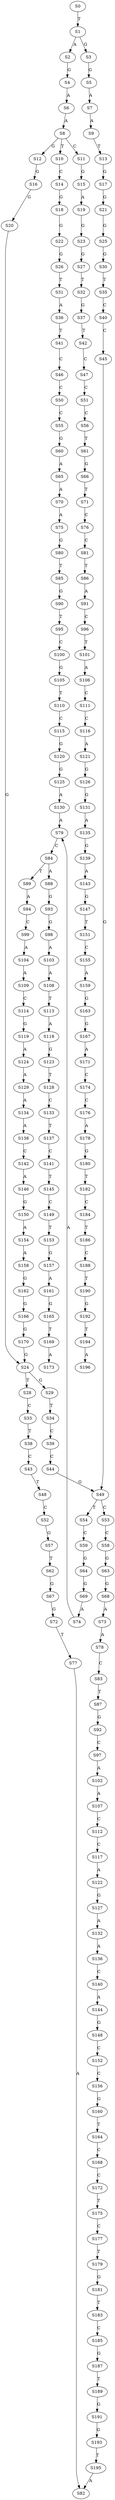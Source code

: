 strict digraph  {
	S0 -> S1 [ label = T ];
	S1 -> S2 [ label = A ];
	S1 -> S3 [ label = G ];
	S2 -> S4 [ label = G ];
	S3 -> S5 [ label = G ];
	S4 -> S6 [ label = A ];
	S5 -> S7 [ label = A ];
	S6 -> S8 [ label = A ];
	S7 -> S9 [ label = A ];
	S8 -> S10 [ label = T ];
	S8 -> S11 [ label = C ];
	S8 -> S12 [ label = G ];
	S9 -> S13 [ label = T ];
	S10 -> S14 [ label = C ];
	S11 -> S15 [ label = G ];
	S12 -> S16 [ label = G ];
	S13 -> S17 [ label = G ];
	S14 -> S18 [ label = G ];
	S15 -> S19 [ label = A ];
	S16 -> S20 [ label = G ];
	S17 -> S21 [ label = G ];
	S18 -> S22 [ label = G ];
	S19 -> S23 [ label = G ];
	S20 -> S24 [ label = G ];
	S21 -> S25 [ label = G ];
	S22 -> S26 [ label = G ];
	S23 -> S27 [ label = G ];
	S24 -> S28 [ label = T ];
	S24 -> S29 [ label = G ];
	S25 -> S30 [ label = G ];
	S26 -> S31 [ label = T ];
	S27 -> S32 [ label = T ];
	S28 -> S33 [ label = C ];
	S29 -> S34 [ label = T ];
	S30 -> S35 [ label = T ];
	S31 -> S36 [ label = A ];
	S32 -> S37 [ label = G ];
	S33 -> S38 [ label = T ];
	S34 -> S39 [ label = C ];
	S35 -> S40 [ label = C ];
	S36 -> S41 [ label = T ];
	S37 -> S42 [ label = T ];
	S38 -> S43 [ label = C ];
	S39 -> S44 [ label = C ];
	S40 -> S45 [ label = C ];
	S41 -> S46 [ label = C ];
	S42 -> S47 [ label = C ];
	S43 -> S48 [ label = T ];
	S44 -> S49 [ label = G ];
	S45 -> S49 [ label = G ];
	S46 -> S50 [ label = C ];
	S47 -> S51 [ label = C ];
	S48 -> S52 [ label = C ];
	S49 -> S53 [ label = C ];
	S49 -> S54 [ label = T ];
	S50 -> S55 [ label = C ];
	S51 -> S56 [ label = C ];
	S52 -> S57 [ label = G ];
	S53 -> S58 [ label = C ];
	S54 -> S59 [ label = C ];
	S55 -> S60 [ label = G ];
	S56 -> S61 [ label = T ];
	S57 -> S62 [ label = T ];
	S58 -> S63 [ label = G ];
	S59 -> S64 [ label = G ];
	S60 -> S65 [ label = A ];
	S61 -> S66 [ label = G ];
	S62 -> S67 [ label = G ];
	S63 -> S68 [ label = G ];
	S64 -> S69 [ label = G ];
	S65 -> S70 [ label = A ];
	S66 -> S71 [ label = T ];
	S67 -> S72 [ label = G ];
	S68 -> S73 [ label = A ];
	S69 -> S74 [ label = A ];
	S70 -> S75 [ label = A ];
	S71 -> S76 [ label = C ];
	S72 -> S77 [ label = T ];
	S73 -> S78 [ label = A ];
	S74 -> S79 [ label = A ];
	S75 -> S80 [ label = G ];
	S76 -> S81 [ label = C ];
	S77 -> S82 [ label = A ];
	S78 -> S83 [ label = C ];
	S79 -> S84 [ label = C ];
	S80 -> S85 [ label = T ];
	S81 -> S86 [ label = T ];
	S83 -> S87 [ label = T ];
	S84 -> S88 [ label = A ];
	S84 -> S89 [ label = T ];
	S85 -> S90 [ label = G ];
	S86 -> S91 [ label = A ];
	S87 -> S92 [ label = G ];
	S88 -> S93 [ label = G ];
	S89 -> S94 [ label = A ];
	S90 -> S95 [ label = T ];
	S91 -> S96 [ label = C ];
	S92 -> S97 [ label = C ];
	S93 -> S98 [ label = G ];
	S94 -> S99 [ label = C ];
	S95 -> S100 [ label = C ];
	S96 -> S101 [ label = T ];
	S97 -> S102 [ label = A ];
	S98 -> S103 [ label = A ];
	S99 -> S104 [ label = A ];
	S100 -> S105 [ label = G ];
	S101 -> S106 [ label = A ];
	S102 -> S107 [ label = A ];
	S103 -> S108 [ label = A ];
	S104 -> S109 [ label = A ];
	S105 -> S110 [ label = T ];
	S106 -> S111 [ label = C ];
	S107 -> S112 [ label = C ];
	S108 -> S113 [ label = T ];
	S109 -> S114 [ label = C ];
	S110 -> S115 [ label = C ];
	S111 -> S116 [ label = C ];
	S112 -> S117 [ label = C ];
	S113 -> S118 [ label = A ];
	S114 -> S119 [ label = G ];
	S115 -> S120 [ label = G ];
	S116 -> S121 [ label = A ];
	S117 -> S122 [ label = A ];
	S118 -> S123 [ label = G ];
	S119 -> S124 [ label = A ];
	S120 -> S125 [ label = G ];
	S121 -> S126 [ label = G ];
	S122 -> S127 [ label = G ];
	S123 -> S128 [ label = T ];
	S124 -> S129 [ label = A ];
	S125 -> S130 [ label = A ];
	S126 -> S131 [ label = G ];
	S127 -> S132 [ label = A ];
	S128 -> S133 [ label = C ];
	S129 -> S134 [ label = A ];
	S130 -> S79 [ label = A ];
	S131 -> S135 [ label = A ];
	S132 -> S136 [ label = A ];
	S133 -> S137 [ label = T ];
	S134 -> S138 [ label = A ];
	S135 -> S139 [ label = G ];
	S136 -> S140 [ label = C ];
	S137 -> S141 [ label = C ];
	S138 -> S142 [ label = C ];
	S139 -> S143 [ label = A ];
	S140 -> S144 [ label = A ];
	S141 -> S145 [ label = T ];
	S142 -> S146 [ label = A ];
	S143 -> S147 [ label = G ];
	S144 -> S148 [ label = G ];
	S145 -> S149 [ label = C ];
	S146 -> S150 [ label = G ];
	S147 -> S151 [ label = T ];
	S148 -> S152 [ label = C ];
	S149 -> S153 [ label = T ];
	S150 -> S154 [ label = A ];
	S151 -> S155 [ label = C ];
	S152 -> S156 [ label = C ];
	S153 -> S157 [ label = G ];
	S154 -> S158 [ label = A ];
	S155 -> S159 [ label = A ];
	S156 -> S160 [ label = G ];
	S157 -> S161 [ label = A ];
	S158 -> S162 [ label = G ];
	S159 -> S163 [ label = G ];
	S160 -> S164 [ label = T ];
	S161 -> S165 [ label = G ];
	S162 -> S166 [ label = G ];
	S163 -> S167 [ label = G ];
	S164 -> S168 [ label = C ];
	S165 -> S169 [ label = T ];
	S166 -> S170 [ label = G ];
	S167 -> S171 [ label = A ];
	S168 -> S172 [ label = C ];
	S169 -> S173 [ label = A ];
	S170 -> S24 [ label = G ];
	S171 -> S174 [ label = C ];
	S172 -> S175 [ label = T ];
	S174 -> S176 [ label = C ];
	S175 -> S177 [ label = C ];
	S176 -> S178 [ label = A ];
	S177 -> S179 [ label = T ];
	S178 -> S180 [ label = G ];
	S179 -> S181 [ label = G ];
	S180 -> S182 [ label = T ];
	S181 -> S183 [ label = T ];
	S182 -> S184 [ label = C ];
	S183 -> S185 [ label = C ];
	S184 -> S186 [ label = T ];
	S185 -> S187 [ label = G ];
	S186 -> S188 [ label = C ];
	S187 -> S189 [ label = T ];
	S188 -> S190 [ label = T ];
	S189 -> S191 [ label = G ];
	S190 -> S192 [ label = G ];
	S191 -> S193 [ label = G ];
	S192 -> S194 [ label = T ];
	S193 -> S195 [ label = T ];
	S194 -> S196 [ label = A ];
	S195 -> S82 [ label = A ];
}
